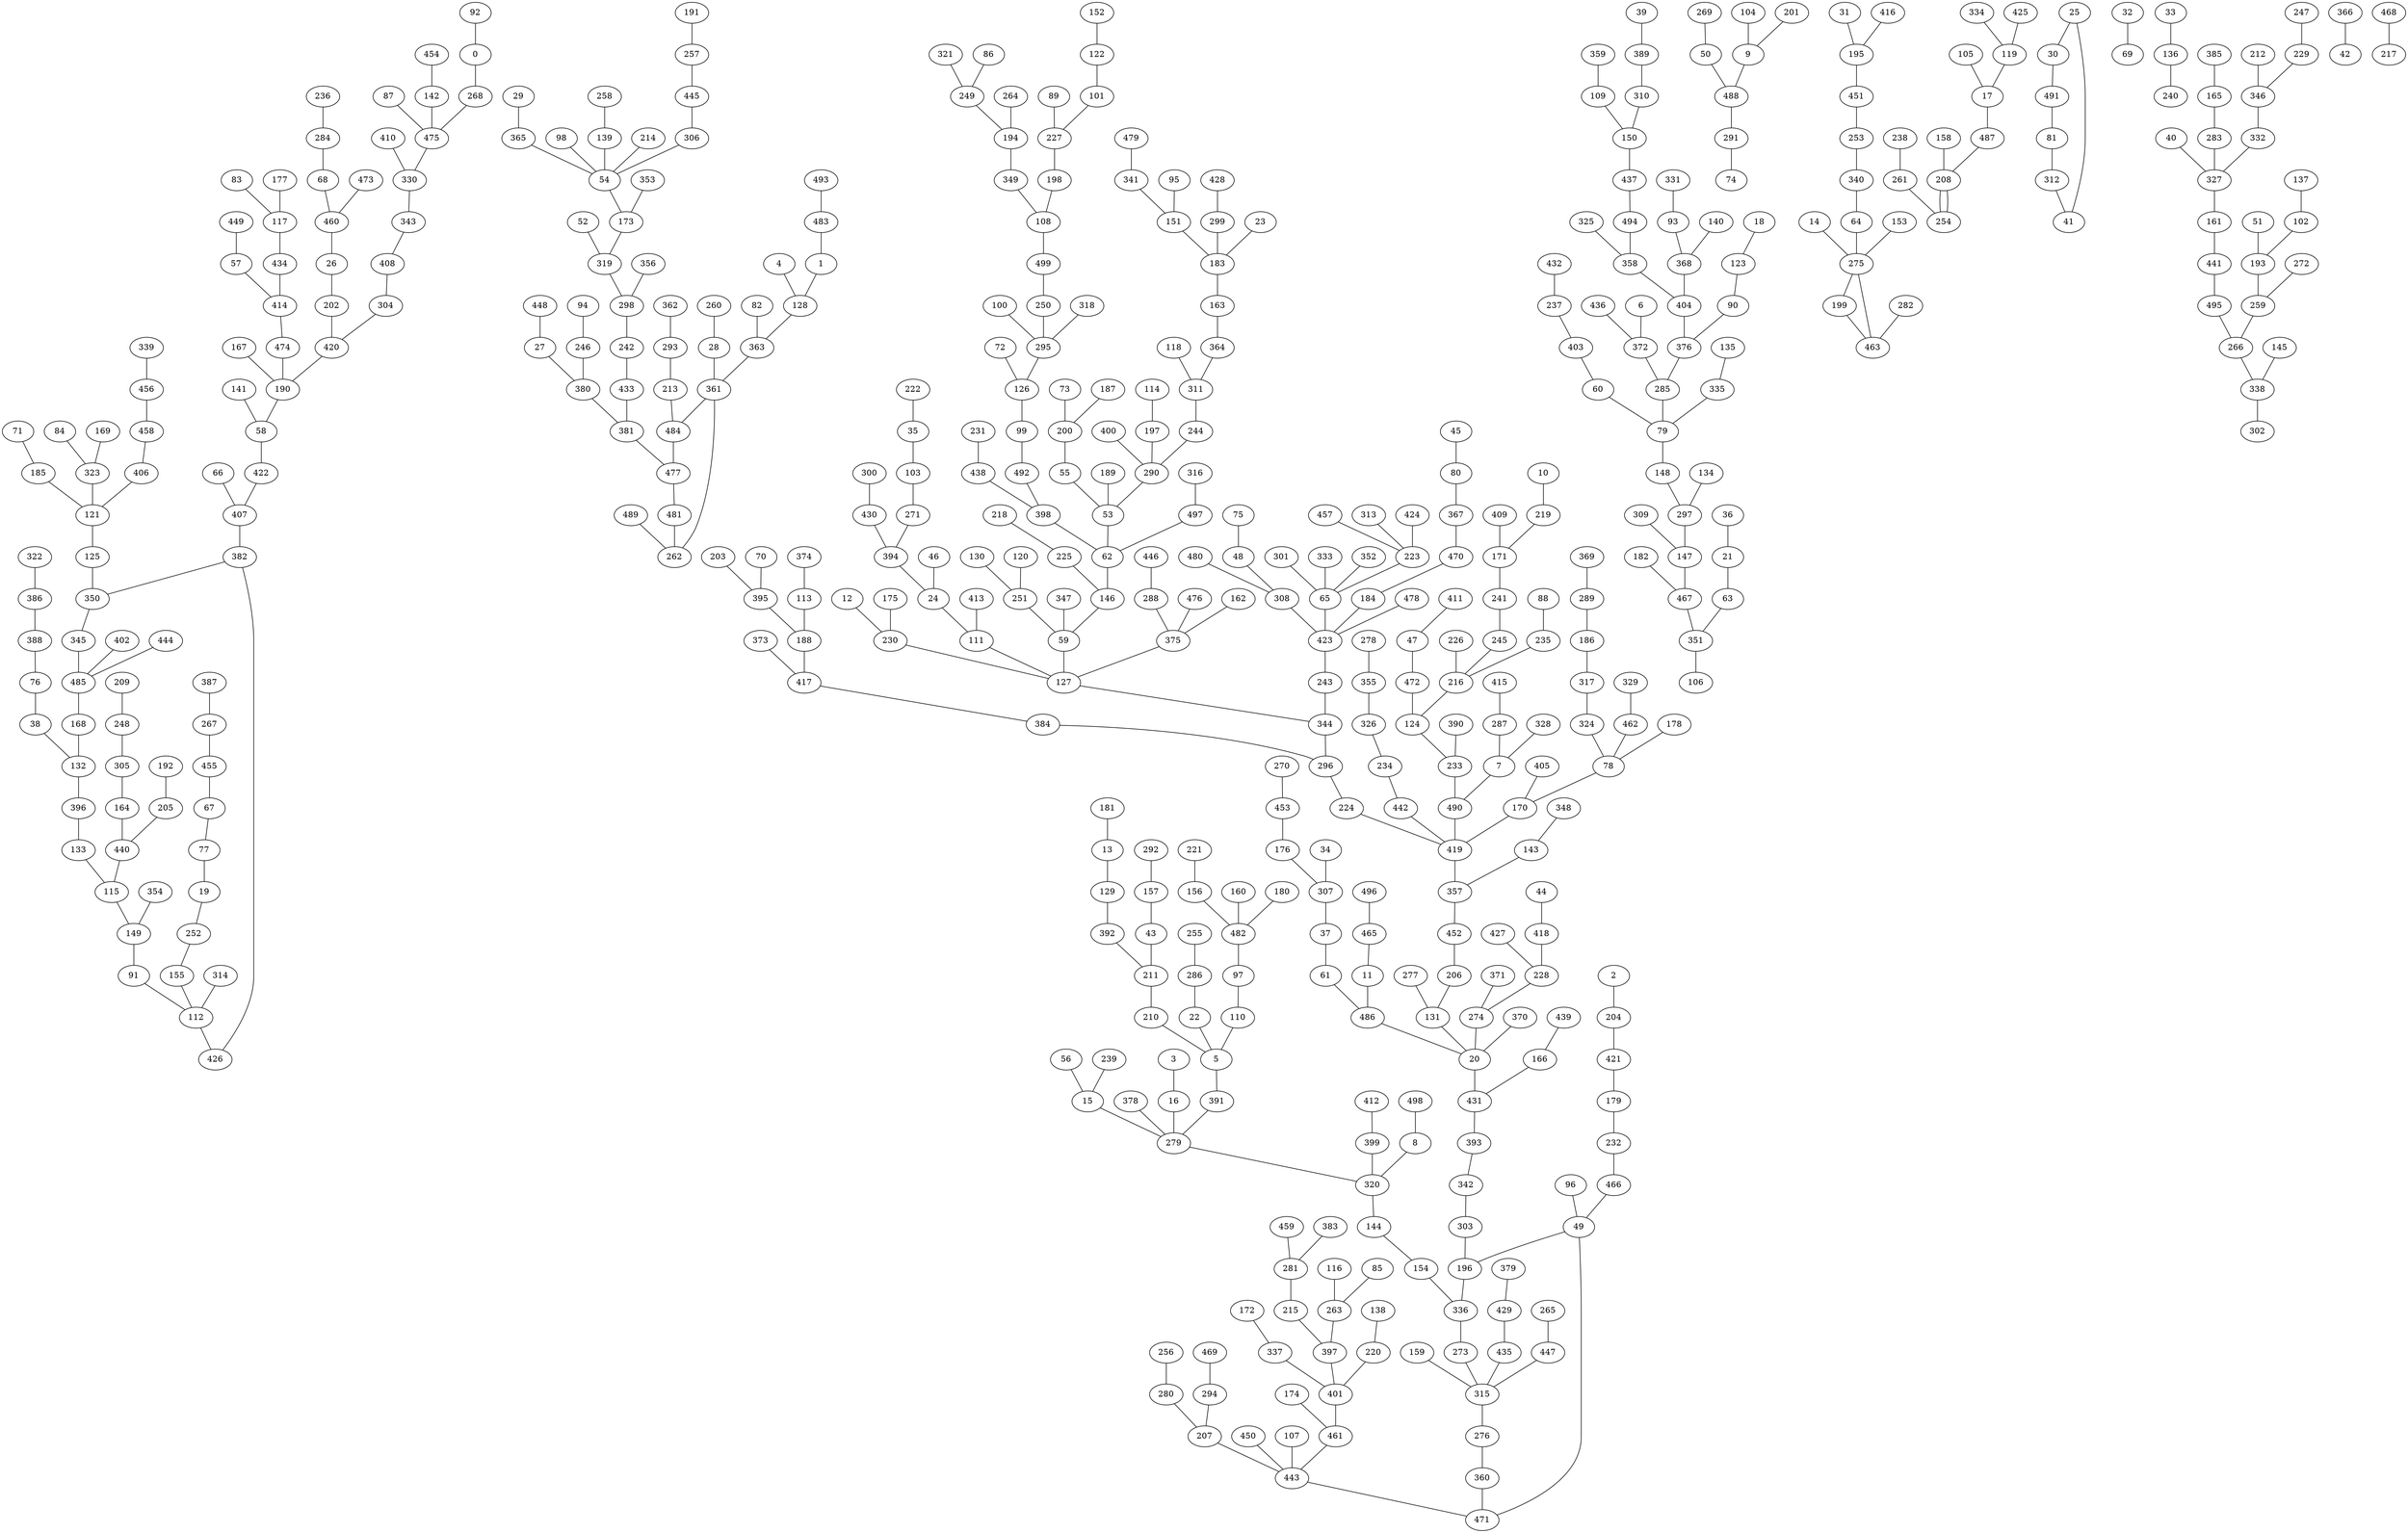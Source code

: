 graph G {
  0 -- 268;
  1 -- 128;
  2 -- 204;
  3 -- 16;
  4 -- 128;
  5 -- 391;
  6 -- 372;
  7 -- 490;
  8 -- 320;
  9 -- 488;
  10 -- 219;
  11 -- 486;
  12 -- 230;
  13 -- 129;
  14 -- 275;
  15 -- 279;
  16 -- 279;
  17 -- 487;
  18 -- 123;
  19 -- 252;
  20 -- 431;
  21 -- 63;
  22 -- 5;
  23 -- 183;
  24 -- 111;
  25 -- 30;
  26 -- 202;
  27 -- 380;
  28 -- 361;
  29 -- 365;
  30 -- 491;
  31 -- 195;
  32 -- 69;
  33 -- 136;
  34 -- 307;
  35 -- 103;
  36 -- 21;
  37 -- 61;
  38 -- 132;
  39 -- 389;
  40 -- 327;
  41 -- 25;
  43 -- 211;
  44 -- 418;
  45 -- 80;
  46 -- 24;
  47 -- 472;
  48 -- 308;
  49 -- 196;
  50 -- 488;
  51 -- 193;
  52 -- 319;
  53 -- 62;
  54 -- 173;
  55 -- 53;
  56 -- 15;
  57 -- 414;
  58 -- 422;
  59 -- 127;
  60 -- 79;
  61 -- 486;
  62 -- 146;
  63 -- 351;
  64 -- 275;
  65 -- 423;
  66 -- 407;
  67 -- 77;
  68 -- 460;
  70 -- 395;
  71 -- 185;
  72 -- 126;
  73 -- 200;
  75 -- 48;
  76 -- 38;
  77 -- 19;
  78 -- 170;
  79 -- 148;
  80 -- 367;
  81 -- 312;
  82 -- 363;
  83 -- 117;
  84 -- 323;
  85 -- 263;
  86 -- 249;
  87 -- 475;
  88 -- 235;
  89 -- 227;
  90 -- 376;
  91 -- 112;
  92 -- 0;
  93 -- 368;
  94 -- 246;
  95 -- 151;
  96 -- 49;
  97 -- 110;
  98 -- 54;
  99 -- 492;
  100 -- 295;
  101 -- 227;
  102 -- 193;
  103 -- 271;
  104 -- 9;
  105 -- 17;
  107 -- 443;
  108 -- 499;
  109 -- 150;
  110 -- 5;
  111 -- 127;
  112 -- 426;
  113 -- 188;
  114 -- 197;
  115 -- 149;
  116 -- 263;
  117 -- 434;
  118 -- 311;
  119 -- 17;
  120 -- 251;
  121 -- 125;
  122 -- 101;
  123 -- 90;
  124 -- 233;
  125 -- 350;
  126 -- 99;
  127 -- 344;
  128 -- 363;
  129 -- 392;
  130 -- 251;
  131 -- 20;
  132 -- 396;
  133 -- 115;
  134 -- 297;
  135 -- 335;
  136 -- 240;
  137 -- 102;
  138 -- 220;
  139 -- 54;
  140 -- 368;
  141 -- 58;
  142 -- 475;
  143 -- 357;
  144 -- 154;
  145 -- 338;
  146 -- 59;
  147 -- 467;
  148 -- 297;
  149 -- 91;
  150 -- 437;
  151 -- 183;
  152 -- 122;
  153 -- 275;
  154 -- 336;
  155 -- 112;
  156 -- 482;
  157 -- 43;
  158 -- 208;
  159 -- 315;
  160 -- 482;
  161 -- 441;
  162 -- 375;
  163 -- 364;
  164 -- 440;
  165 -- 283;
  166 -- 431;
  167 -- 190;
  168 -- 132;
  169 -- 323;
  170 -- 419;
  171 -- 241;
  172 -- 337;
  173 -- 319;
  174 -- 461;
  175 -- 230;
  176 -- 307;
  177 -- 117;
  178 -- 78;
  179 -- 232;
  180 -- 482;
  181 -- 13;
  182 -- 467;
  183 -- 163;
  184 -- 423;
  185 -- 121;
  186 -- 317;
  187 -- 200;
  188 -- 417;
  189 -- 53;
  190 -- 58;
  191 -- 257;
  192 -- 205;
  193 -- 259;
  194 -- 349;
  195 -- 451;
  196 -- 336;
  197 -- 290;
  198 -- 108;
  199 -- 463;
  200 -- 55;
  201 -- 9;
  202 -- 420;
  203 -- 395;
  204 -- 421;
  205 -- 440;
  206 -- 131;
  207 -- 443;
  208 -- 254;
  209 -- 248;
  210 -- 5;
  211 -- 210;
  212 -- 346;
  213 -- 484;
  214 -- 54;
  215 -- 397;
  216 -- 124;
  218 -- 225;
  219 -- 171;
  220 -- 401;
  221 -- 156;
  222 -- 35;
  223 -- 65;
  224 -- 419;
  225 -- 146;
  226 -- 216;
  227 -- 198;
  228 -- 274;
  229 -- 346;
  230 -- 127;
  231 -- 438;
  232 -- 466;
  233 -- 490;
  234 -- 442;
  235 -- 216;
  236 -- 284;
  237 -- 403;
  238 -- 261;
  239 -- 15;
  241 -- 245;
  242 -- 433;
  243 -- 344;
  244 -- 290;
  245 -- 216;
  246 -- 380;
  247 -- 229;
  248 -- 305;
  249 -- 194;
  250 -- 295;
  251 -- 59;
  252 -- 155;
  253 -- 340;
  254 -- 208;
  255 -- 286;
  256 -- 280;
  257 -- 445;
  258 -- 139;
  259 -- 266;
  260 -- 28;
  261 -- 254;
  262 -- 361;
  263 -- 397;
  264 -- 194;
  265 -- 447;
  266 -- 338;
  267 -- 455;
  268 -- 475;
  269 -- 50;
  270 -- 453;
  271 -- 394;
  272 -- 259;
  273 -- 315;
  274 -- 20;
  275 -- 199;
  276 -- 360;
  277 -- 131;
  278 -- 355;
  279 -- 320;
  280 -- 207;
  281 -- 215;
  282 -- 463;
  283 -- 327;
  284 -- 68;
  285 -- 79;
  286 -- 22;
  287 -- 7;
  288 -- 375;
  289 -- 186;
  290 -- 53;
  291 -- 74;
  292 -- 157;
  293 -- 213;
  294 -- 207;
  295 -- 126;
  296 -- 224;
  297 -- 147;
  298 -- 242;
  299 -- 183;
  300 -- 430;
  301 -- 65;
  303 -- 196;
  304 -- 420;
  305 -- 164;
  306 -- 54;
  307 -- 37;
  308 -- 423;
  309 -- 147;
  310 -- 150;
  311 -- 244;
  312 -- 41;
  313 -- 223;
  314 -- 112;
  315 -- 276;
  316 -- 497;
  317 -- 324;
  318 -- 295;
  319 -- 298;
  320 -- 144;
  321 -- 249;
  322 -- 386;
  323 -- 121;
  324 -- 78;
  325 -- 358;
  326 -- 234;
  327 -- 161;
  328 -- 7;
  329 -- 462;
  330 -- 343;
  331 -- 93;
  332 -- 327;
  333 -- 65;
  334 -- 119;
  335 -- 79;
  336 -- 273;
  337 -- 401;
  338 -- 302;
  339 -- 456;
  340 -- 64;
  341 -- 151;
  342 -- 303;
  343 -- 408;
  344 -- 296;
  345 -- 485;
  346 -- 332;
  347 -- 59;
  348 -- 143;
  349 -- 108;
  350 -- 345;
  351 -- 106;
  352 -- 65;
  353 -- 173;
  354 -- 149;
  355 -- 326;
  356 -- 298;
  357 -- 452;
  358 -- 404;
  359 -- 109;
  360 -- 471;
  361 -- 484;
  362 -- 293;
  363 -- 361;
  364 -- 311;
  365 -- 54;
  366 -- 42;
  367 -- 470;
  368 -- 404;
  369 -- 289;
  370 -- 20;
  371 -- 274;
  372 -- 285;
  373 -- 417;
  374 -- 113;
  375 -- 127;
  376 -- 285;
  378 -- 279;
  379 -- 429;
  380 -- 381;
  381 -- 477;
  382 -- 350;
  383 -- 281;
  384 -- 296;
  385 -- 165;
  386 -- 388;
  387 -- 267;
  388 -- 76;
  389 -- 310;
  390 -- 233;
  391 -- 279;
  392 -- 211;
  393 -- 342;
  394 -- 24;
  395 -- 188;
  396 -- 133;
  397 -- 401;
  398 -- 62;
  399 -- 320;
  400 -- 290;
  401 -- 461;
  402 -- 485;
  403 -- 60;
  404 -- 376;
  405 -- 170;
  406 -- 121;
  407 -- 382;
  408 -- 304;
  409 -- 171;
  410 -- 330;
  411 -- 47;
  412 -- 399;
  413 -- 111;
  414 -- 474;
  415 -- 287;
  416 -- 195;
  417 -- 384;
  418 -- 228;
  419 -- 357;
  420 -- 190;
  421 -- 179;
  422 -- 407;
  423 -- 243;
  424 -- 223;
  425 -- 119;
  426 -- 382;
  427 -- 228;
  428 -- 299;
  429 -- 435;
  430 -- 394;
  431 -- 393;
  432 -- 237;
  433 -- 381;
  434 -- 414;
  435 -- 315;
  436 -- 372;
  437 -- 494;
  438 -- 398;
  439 -- 166;
  440 -- 115;
  441 -- 495;
  442 -- 419;
  443 -- 471;
  444 -- 485;
  445 -- 306;
  446 -- 288;
  447 -- 315;
  448 -- 27;
  449 -- 57;
  450 -- 443;
  451 -- 253;
  452 -- 206;
  453 -- 176;
  454 -- 142;
  455 -- 67;
  456 -- 458;
  457 -- 223;
  458 -- 406;
  459 -- 281;
  460 -- 26;
  461 -- 443;
  462 -- 78;
  463 -- 275;
  465 -- 11;
  466 -- 49;
  467 -- 351;
  468 -- 217;
  469 -- 294;
  470 -- 184;
  471 -- 49;
  472 -- 124;
  473 -- 460;
  474 -- 190;
  475 -- 330;
  476 -- 375;
  477 -- 481;
  478 -- 423;
  479 -- 341;
  480 -- 308;
  481 -- 262;
  482 -- 97;
  483 -- 1;
  484 -- 477;
  485 -- 168;
  486 -- 20;
  487 -- 208;
  488 -- 291;
  489 -- 262;
  490 -- 419;
  491 -- 81;
  492 -- 398;
  493 -- 483;
  494 -- 358;
  495 -- 266;
  496 -- 465;
  497 -- 62;
  498 -- 8;
  499 -- 250;
}